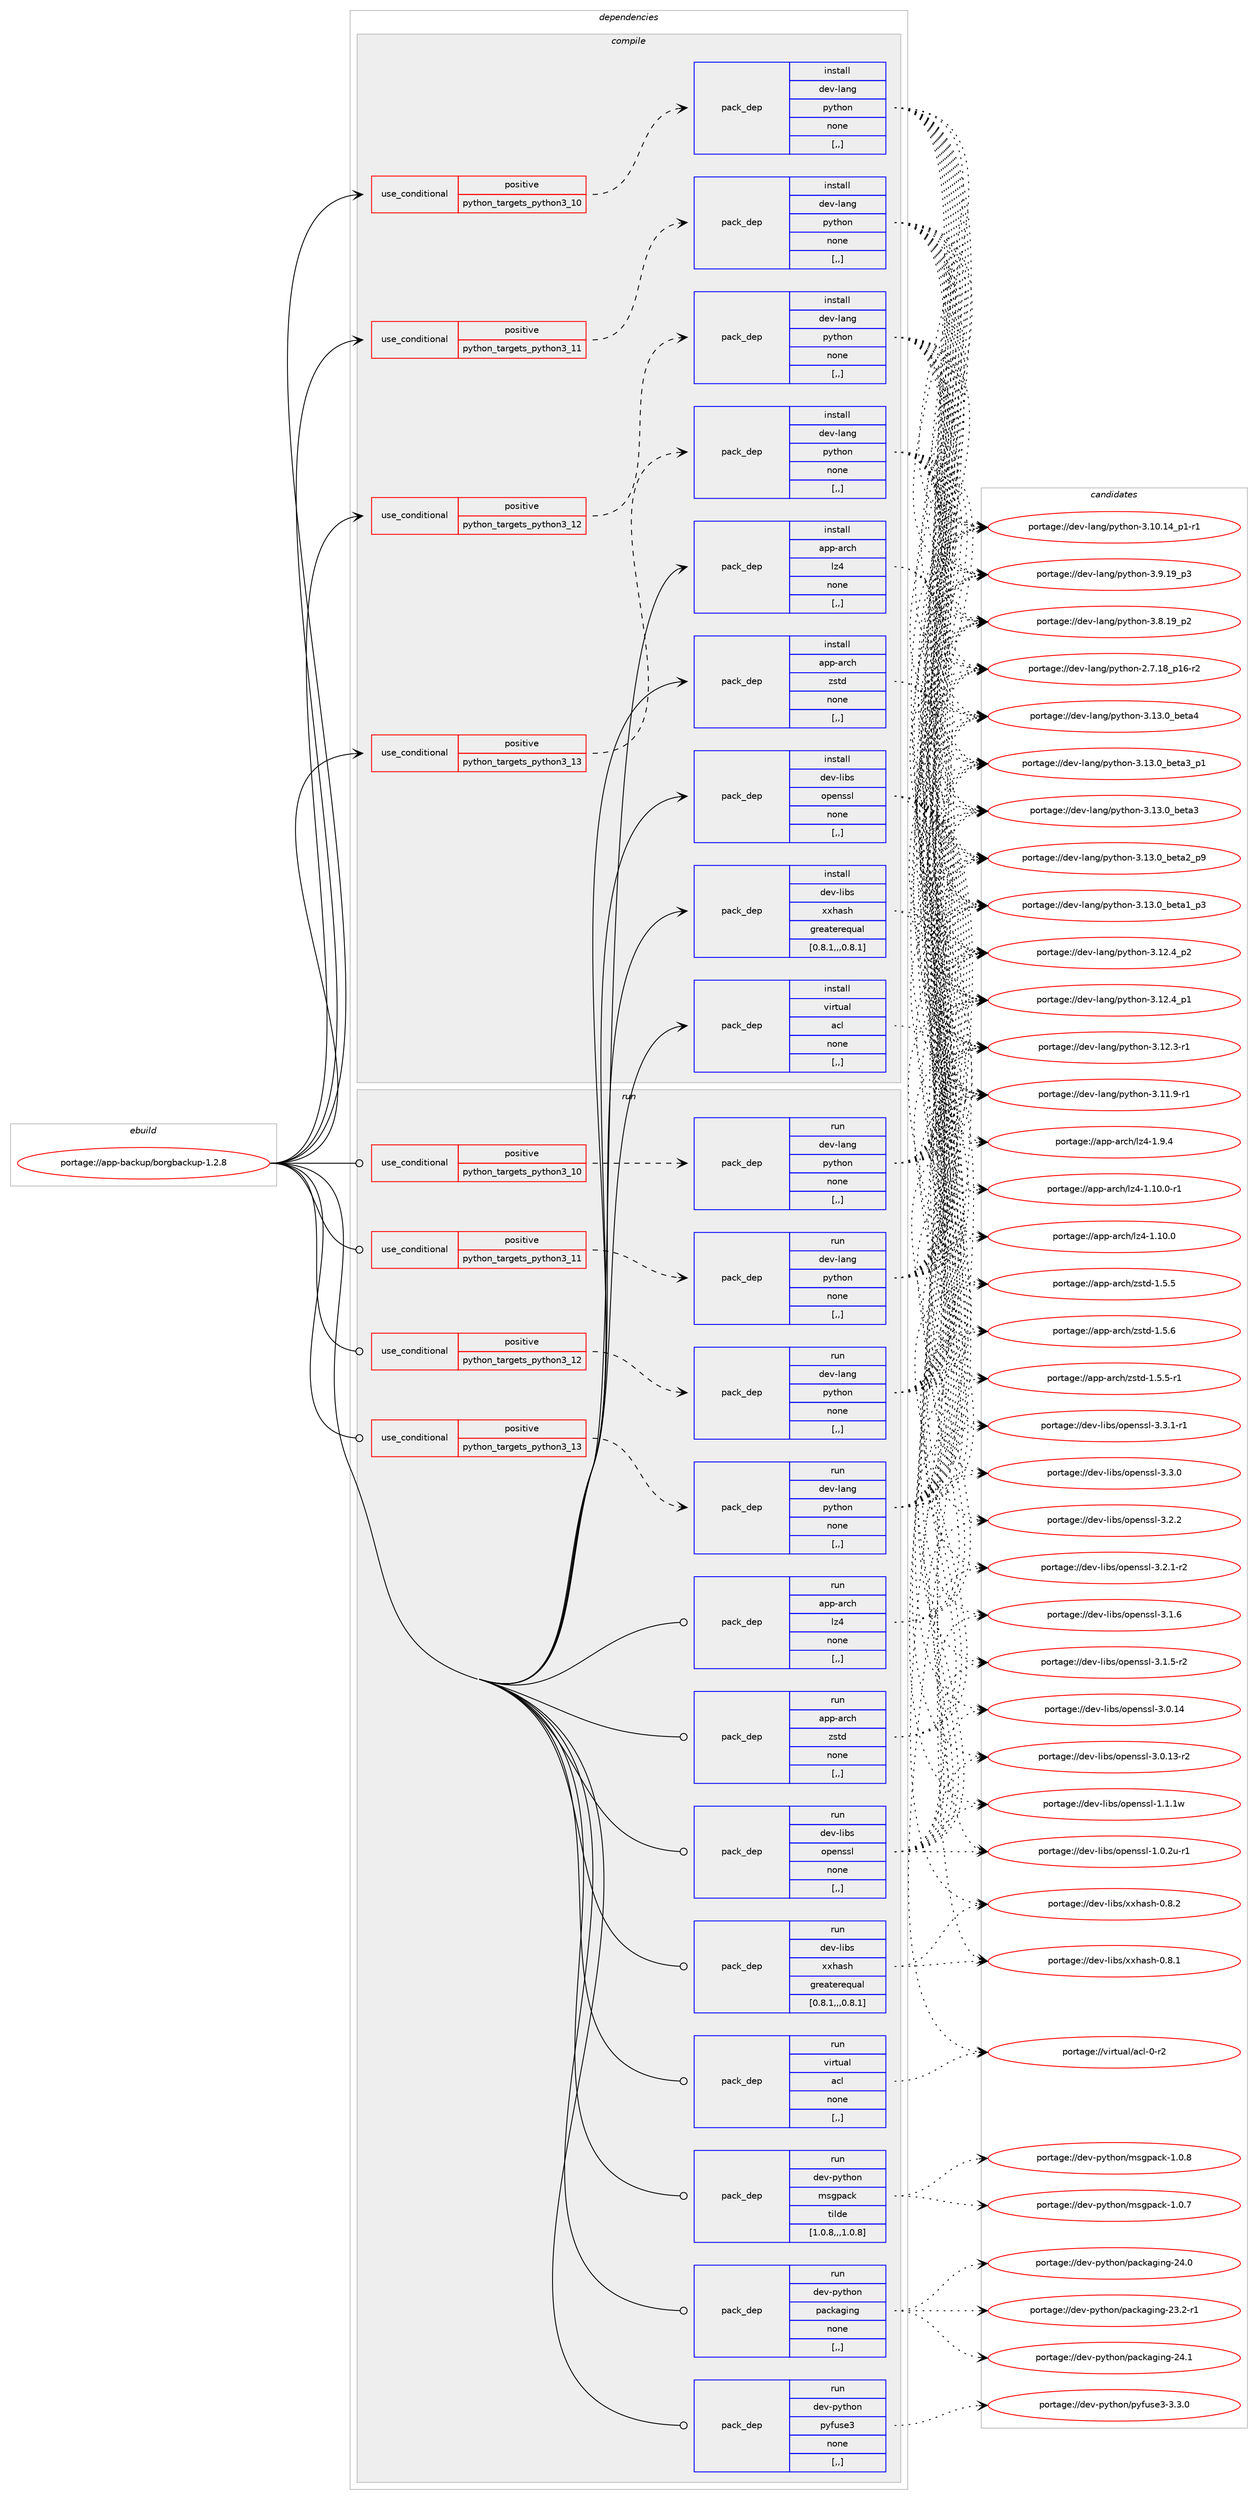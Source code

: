 digraph prolog {

# *************
# Graph options
# *************

newrank=true;
concentrate=true;
compound=true;
graph [rankdir=LR,fontname=Helvetica,fontsize=10,ranksep=1.5];#, ranksep=2.5, nodesep=0.2];
edge  [arrowhead=vee];
node  [fontname=Helvetica,fontsize=10];

# **********
# The ebuild
# **********

subgraph cluster_leftcol {
color=gray;
label=<<i>ebuild</i>>;
id [label="portage://app-backup/borgbackup-1.2.8", color=red, width=4, href="../app-backup/borgbackup-1.2.8.svg"];
}

# ****************
# The dependencies
# ****************

subgraph cluster_midcol {
color=gray;
label=<<i>dependencies</i>>;
subgraph cluster_compile {
fillcolor="#eeeeee";
style=filled;
label=<<i>compile</i>>;
subgraph cond2570 {
dependency9133 [label=<<TABLE BORDER="0" CELLBORDER="1" CELLSPACING="0" CELLPADDING="4"><TR><TD ROWSPAN="3" CELLPADDING="10">use_conditional</TD></TR><TR><TD>positive</TD></TR><TR><TD>python_targets_python3_10</TD></TR></TABLE>>, shape=none, color=red];
subgraph pack6519 {
dependency9134 [label=<<TABLE BORDER="0" CELLBORDER="1" CELLSPACING="0" CELLPADDING="4" WIDTH="220"><TR><TD ROWSPAN="6" CELLPADDING="30">pack_dep</TD></TR><TR><TD WIDTH="110">install</TD></TR><TR><TD>dev-lang</TD></TR><TR><TD>python</TD></TR><TR><TD>none</TD></TR><TR><TD>[,,]</TD></TR></TABLE>>, shape=none, color=blue];
}
dependency9133:e -> dependency9134:w [weight=20,style="dashed",arrowhead="vee"];
}
id:e -> dependency9133:w [weight=20,style="solid",arrowhead="vee"];
subgraph cond2571 {
dependency9135 [label=<<TABLE BORDER="0" CELLBORDER="1" CELLSPACING="0" CELLPADDING="4"><TR><TD ROWSPAN="3" CELLPADDING="10">use_conditional</TD></TR><TR><TD>positive</TD></TR><TR><TD>python_targets_python3_11</TD></TR></TABLE>>, shape=none, color=red];
subgraph pack6520 {
dependency9136 [label=<<TABLE BORDER="0" CELLBORDER="1" CELLSPACING="0" CELLPADDING="4" WIDTH="220"><TR><TD ROWSPAN="6" CELLPADDING="30">pack_dep</TD></TR><TR><TD WIDTH="110">install</TD></TR><TR><TD>dev-lang</TD></TR><TR><TD>python</TD></TR><TR><TD>none</TD></TR><TR><TD>[,,]</TD></TR></TABLE>>, shape=none, color=blue];
}
dependency9135:e -> dependency9136:w [weight=20,style="dashed",arrowhead="vee"];
}
id:e -> dependency9135:w [weight=20,style="solid",arrowhead="vee"];
subgraph cond2572 {
dependency9137 [label=<<TABLE BORDER="0" CELLBORDER="1" CELLSPACING="0" CELLPADDING="4"><TR><TD ROWSPAN="3" CELLPADDING="10">use_conditional</TD></TR><TR><TD>positive</TD></TR><TR><TD>python_targets_python3_12</TD></TR></TABLE>>, shape=none, color=red];
subgraph pack6521 {
dependency9138 [label=<<TABLE BORDER="0" CELLBORDER="1" CELLSPACING="0" CELLPADDING="4" WIDTH="220"><TR><TD ROWSPAN="6" CELLPADDING="30">pack_dep</TD></TR><TR><TD WIDTH="110">install</TD></TR><TR><TD>dev-lang</TD></TR><TR><TD>python</TD></TR><TR><TD>none</TD></TR><TR><TD>[,,]</TD></TR></TABLE>>, shape=none, color=blue];
}
dependency9137:e -> dependency9138:w [weight=20,style="dashed",arrowhead="vee"];
}
id:e -> dependency9137:w [weight=20,style="solid",arrowhead="vee"];
subgraph cond2573 {
dependency9139 [label=<<TABLE BORDER="0" CELLBORDER="1" CELLSPACING="0" CELLPADDING="4"><TR><TD ROWSPAN="3" CELLPADDING="10">use_conditional</TD></TR><TR><TD>positive</TD></TR><TR><TD>python_targets_python3_13</TD></TR></TABLE>>, shape=none, color=red];
subgraph pack6522 {
dependency9140 [label=<<TABLE BORDER="0" CELLBORDER="1" CELLSPACING="0" CELLPADDING="4" WIDTH="220"><TR><TD ROWSPAN="6" CELLPADDING="30">pack_dep</TD></TR><TR><TD WIDTH="110">install</TD></TR><TR><TD>dev-lang</TD></TR><TR><TD>python</TD></TR><TR><TD>none</TD></TR><TR><TD>[,,]</TD></TR></TABLE>>, shape=none, color=blue];
}
dependency9139:e -> dependency9140:w [weight=20,style="dashed",arrowhead="vee"];
}
id:e -> dependency9139:w [weight=20,style="solid",arrowhead="vee"];
subgraph pack6523 {
dependency9141 [label=<<TABLE BORDER="0" CELLBORDER="1" CELLSPACING="0" CELLPADDING="4" WIDTH="220"><TR><TD ROWSPAN="6" CELLPADDING="30">pack_dep</TD></TR><TR><TD WIDTH="110">install</TD></TR><TR><TD>app-arch</TD></TR><TR><TD>lz4</TD></TR><TR><TD>none</TD></TR><TR><TD>[,,]</TD></TR></TABLE>>, shape=none, color=blue];
}
id:e -> dependency9141:w [weight=20,style="solid",arrowhead="vee"];
subgraph pack6524 {
dependency9142 [label=<<TABLE BORDER="0" CELLBORDER="1" CELLSPACING="0" CELLPADDING="4" WIDTH="220"><TR><TD ROWSPAN="6" CELLPADDING="30">pack_dep</TD></TR><TR><TD WIDTH="110">install</TD></TR><TR><TD>app-arch</TD></TR><TR><TD>zstd</TD></TR><TR><TD>none</TD></TR><TR><TD>[,,]</TD></TR></TABLE>>, shape=none, color=blue];
}
id:e -> dependency9142:w [weight=20,style="solid",arrowhead="vee"];
subgraph pack6525 {
dependency9143 [label=<<TABLE BORDER="0" CELLBORDER="1" CELLSPACING="0" CELLPADDING="4" WIDTH="220"><TR><TD ROWSPAN="6" CELLPADDING="30">pack_dep</TD></TR><TR><TD WIDTH="110">install</TD></TR><TR><TD>dev-libs</TD></TR><TR><TD>openssl</TD></TR><TR><TD>none</TD></TR><TR><TD>[,,]</TD></TR></TABLE>>, shape=none, color=blue];
}
id:e -> dependency9143:w [weight=20,style="solid",arrowhead="vee"];
subgraph pack6526 {
dependency9144 [label=<<TABLE BORDER="0" CELLBORDER="1" CELLSPACING="0" CELLPADDING="4" WIDTH="220"><TR><TD ROWSPAN="6" CELLPADDING="30">pack_dep</TD></TR><TR><TD WIDTH="110">install</TD></TR><TR><TD>dev-libs</TD></TR><TR><TD>xxhash</TD></TR><TR><TD>greaterequal</TD></TR><TR><TD>[0.8.1,,,0.8.1]</TD></TR></TABLE>>, shape=none, color=blue];
}
id:e -> dependency9144:w [weight=20,style="solid",arrowhead="vee"];
subgraph pack6527 {
dependency9145 [label=<<TABLE BORDER="0" CELLBORDER="1" CELLSPACING="0" CELLPADDING="4" WIDTH="220"><TR><TD ROWSPAN="6" CELLPADDING="30">pack_dep</TD></TR><TR><TD WIDTH="110">install</TD></TR><TR><TD>virtual</TD></TR><TR><TD>acl</TD></TR><TR><TD>none</TD></TR><TR><TD>[,,]</TD></TR></TABLE>>, shape=none, color=blue];
}
id:e -> dependency9145:w [weight=20,style="solid",arrowhead="vee"];
}
subgraph cluster_compileandrun {
fillcolor="#eeeeee";
style=filled;
label=<<i>compile and run</i>>;
}
subgraph cluster_run {
fillcolor="#eeeeee";
style=filled;
label=<<i>run</i>>;
subgraph cond2574 {
dependency9146 [label=<<TABLE BORDER="0" CELLBORDER="1" CELLSPACING="0" CELLPADDING="4"><TR><TD ROWSPAN="3" CELLPADDING="10">use_conditional</TD></TR><TR><TD>positive</TD></TR><TR><TD>python_targets_python3_10</TD></TR></TABLE>>, shape=none, color=red];
subgraph pack6528 {
dependency9147 [label=<<TABLE BORDER="0" CELLBORDER="1" CELLSPACING="0" CELLPADDING="4" WIDTH="220"><TR><TD ROWSPAN="6" CELLPADDING="30">pack_dep</TD></TR><TR><TD WIDTH="110">run</TD></TR><TR><TD>dev-lang</TD></TR><TR><TD>python</TD></TR><TR><TD>none</TD></TR><TR><TD>[,,]</TD></TR></TABLE>>, shape=none, color=blue];
}
dependency9146:e -> dependency9147:w [weight=20,style="dashed",arrowhead="vee"];
}
id:e -> dependency9146:w [weight=20,style="solid",arrowhead="odot"];
subgraph cond2575 {
dependency9148 [label=<<TABLE BORDER="0" CELLBORDER="1" CELLSPACING="0" CELLPADDING="4"><TR><TD ROWSPAN="3" CELLPADDING="10">use_conditional</TD></TR><TR><TD>positive</TD></TR><TR><TD>python_targets_python3_11</TD></TR></TABLE>>, shape=none, color=red];
subgraph pack6529 {
dependency9149 [label=<<TABLE BORDER="0" CELLBORDER="1" CELLSPACING="0" CELLPADDING="4" WIDTH="220"><TR><TD ROWSPAN="6" CELLPADDING="30">pack_dep</TD></TR><TR><TD WIDTH="110">run</TD></TR><TR><TD>dev-lang</TD></TR><TR><TD>python</TD></TR><TR><TD>none</TD></TR><TR><TD>[,,]</TD></TR></TABLE>>, shape=none, color=blue];
}
dependency9148:e -> dependency9149:w [weight=20,style="dashed",arrowhead="vee"];
}
id:e -> dependency9148:w [weight=20,style="solid",arrowhead="odot"];
subgraph cond2576 {
dependency9150 [label=<<TABLE BORDER="0" CELLBORDER="1" CELLSPACING="0" CELLPADDING="4"><TR><TD ROWSPAN="3" CELLPADDING="10">use_conditional</TD></TR><TR><TD>positive</TD></TR><TR><TD>python_targets_python3_12</TD></TR></TABLE>>, shape=none, color=red];
subgraph pack6530 {
dependency9151 [label=<<TABLE BORDER="0" CELLBORDER="1" CELLSPACING="0" CELLPADDING="4" WIDTH="220"><TR><TD ROWSPAN="6" CELLPADDING="30">pack_dep</TD></TR><TR><TD WIDTH="110">run</TD></TR><TR><TD>dev-lang</TD></TR><TR><TD>python</TD></TR><TR><TD>none</TD></TR><TR><TD>[,,]</TD></TR></TABLE>>, shape=none, color=blue];
}
dependency9150:e -> dependency9151:w [weight=20,style="dashed",arrowhead="vee"];
}
id:e -> dependency9150:w [weight=20,style="solid",arrowhead="odot"];
subgraph cond2577 {
dependency9152 [label=<<TABLE BORDER="0" CELLBORDER="1" CELLSPACING="0" CELLPADDING="4"><TR><TD ROWSPAN="3" CELLPADDING="10">use_conditional</TD></TR><TR><TD>positive</TD></TR><TR><TD>python_targets_python3_13</TD></TR></TABLE>>, shape=none, color=red];
subgraph pack6531 {
dependency9153 [label=<<TABLE BORDER="0" CELLBORDER="1" CELLSPACING="0" CELLPADDING="4" WIDTH="220"><TR><TD ROWSPAN="6" CELLPADDING="30">pack_dep</TD></TR><TR><TD WIDTH="110">run</TD></TR><TR><TD>dev-lang</TD></TR><TR><TD>python</TD></TR><TR><TD>none</TD></TR><TR><TD>[,,]</TD></TR></TABLE>>, shape=none, color=blue];
}
dependency9152:e -> dependency9153:w [weight=20,style="dashed",arrowhead="vee"];
}
id:e -> dependency9152:w [weight=20,style="solid",arrowhead="odot"];
subgraph pack6532 {
dependency9154 [label=<<TABLE BORDER="0" CELLBORDER="1" CELLSPACING="0" CELLPADDING="4" WIDTH="220"><TR><TD ROWSPAN="6" CELLPADDING="30">pack_dep</TD></TR><TR><TD WIDTH="110">run</TD></TR><TR><TD>app-arch</TD></TR><TR><TD>lz4</TD></TR><TR><TD>none</TD></TR><TR><TD>[,,]</TD></TR></TABLE>>, shape=none, color=blue];
}
id:e -> dependency9154:w [weight=20,style="solid",arrowhead="odot"];
subgraph pack6533 {
dependency9155 [label=<<TABLE BORDER="0" CELLBORDER="1" CELLSPACING="0" CELLPADDING="4" WIDTH="220"><TR><TD ROWSPAN="6" CELLPADDING="30">pack_dep</TD></TR><TR><TD WIDTH="110">run</TD></TR><TR><TD>app-arch</TD></TR><TR><TD>zstd</TD></TR><TR><TD>none</TD></TR><TR><TD>[,,]</TD></TR></TABLE>>, shape=none, color=blue];
}
id:e -> dependency9155:w [weight=20,style="solid",arrowhead="odot"];
subgraph pack6534 {
dependency9156 [label=<<TABLE BORDER="0" CELLBORDER="1" CELLSPACING="0" CELLPADDING="4" WIDTH="220"><TR><TD ROWSPAN="6" CELLPADDING="30">pack_dep</TD></TR><TR><TD WIDTH="110">run</TD></TR><TR><TD>dev-libs</TD></TR><TR><TD>openssl</TD></TR><TR><TD>none</TD></TR><TR><TD>[,,]</TD></TR></TABLE>>, shape=none, color=blue];
}
id:e -> dependency9156:w [weight=20,style="solid",arrowhead="odot"];
subgraph pack6535 {
dependency9157 [label=<<TABLE BORDER="0" CELLBORDER="1" CELLSPACING="0" CELLPADDING="4" WIDTH="220"><TR><TD ROWSPAN="6" CELLPADDING="30">pack_dep</TD></TR><TR><TD WIDTH="110">run</TD></TR><TR><TD>dev-libs</TD></TR><TR><TD>xxhash</TD></TR><TR><TD>greaterequal</TD></TR><TR><TD>[0.8.1,,,0.8.1]</TD></TR></TABLE>>, shape=none, color=blue];
}
id:e -> dependency9157:w [weight=20,style="solid",arrowhead="odot"];
subgraph pack6536 {
dependency9158 [label=<<TABLE BORDER="0" CELLBORDER="1" CELLSPACING="0" CELLPADDING="4" WIDTH="220"><TR><TD ROWSPAN="6" CELLPADDING="30">pack_dep</TD></TR><TR><TD WIDTH="110">run</TD></TR><TR><TD>dev-python</TD></TR><TR><TD>msgpack</TD></TR><TR><TD>tilde</TD></TR><TR><TD>[1.0.8,,,1.0.8]</TD></TR></TABLE>>, shape=none, color=blue];
}
id:e -> dependency9158:w [weight=20,style="solid",arrowhead="odot"];
subgraph pack6537 {
dependency9159 [label=<<TABLE BORDER="0" CELLBORDER="1" CELLSPACING="0" CELLPADDING="4" WIDTH="220"><TR><TD ROWSPAN="6" CELLPADDING="30">pack_dep</TD></TR><TR><TD WIDTH="110">run</TD></TR><TR><TD>dev-python</TD></TR><TR><TD>packaging</TD></TR><TR><TD>none</TD></TR><TR><TD>[,,]</TD></TR></TABLE>>, shape=none, color=blue];
}
id:e -> dependency9159:w [weight=20,style="solid",arrowhead="odot"];
subgraph pack6538 {
dependency9160 [label=<<TABLE BORDER="0" CELLBORDER="1" CELLSPACING="0" CELLPADDING="4" WIDTH="220"><TR><TD ROWSPAN="6" CELLPADDING="30">pack_dep</TD></TR><TR><TD WIDTH="110">run</TD></TR><TR><TD>dev-python</TD></TR><TR><TD>pyfuse3</TD></TR><TR><TD>none</TD></TR><TR><TD>[,,]</TD></TR></TABLE>>, shape=none, color=blue];
}
id:e -> dependency9160:w [weight=20,style="solid",arrowhead="odot"];
subgraph pack6539 {
dependency9161 [label=<<TABLE BORDER="0" CELLBORDER="1" CELLSPACING="0" CELLPADDING="4" WIDTH="220"><TR><TD ROWSPAN="6" CELLPADDING="30">pack_dep</TD></TR><TR><TD WIDTH="110">run</TD></TR><TR><TD>virtual</TD></TR><TR><TD>acl</TD></TR><TR><TD>none</TD></TR><TR><TD>[,,]</TD></TR></TABLE>>, shape=none, color=blue];
}
id:e -> dependency9161:w [weight=20,style="solid",arrowhead="odot"];
}
}

# **************
# The candidates
# **************

subgraph cluster_choices {
rank=same;
color=gray;
label=<<i>candidates</i>>;

subgraph choice6519 {
color=black;
nodesep=1;
choice1001011184510897110103471121211161041111104551464951464895981011169752 [label="portage://dev-lang/python-3.13.0_beta4", color=red, width=4,href="../dev-lang/python-3.13.0_beta4.svg"];
choice10010111845108971101034711212111610411111045514649514648959810111697519511249 [label="portage://dev-lang/python-3.13.0_beta3_p1", color=red, width=4,href="../dev-lang/python-3.13.0_beta3_p1.svg"];
choice1001011184510897110103471121211161041111104551464951464895981011169751 [label="portage://dev-lang/python-3.13.0_beta3", color=red, width=4,href="../dev-lang/python-3.13.0_beta3.svg"];
choice10010111845108971101034711212111610411111045514649514648959810111697509511257 [label="portage://dev-lang/python-3.13.0_beta2_p9", color=red, width=4,href="../dev-lang/python-3.13.0_beta2_p9.svg"];
choice10010111845108971101034711212111610411111045514649514648959810111697499511251 [label="portage://dev-lang/python-3.13.0_beta1_p3", color=red, width=4,href="../dev-lang/python-3.13.0_beta1_p3.svg"];
choice100101118451089711010347112121116104111110455146495046529511250 [label="portage://dev-lang/python-3.12.4_p2", color=red, width=4,href="../dev-lang/python-3.12.4_p2.svg"];
choice100101118451089711010347112121116104111110455146495046529511249 [label="portage://dev-lang/python-3.12.4_p1", color=red, width=4,href="../dev-lang/python-3.12.4_p1.svg"];
choice100101118451089711010347112121116104111110455146495046514511449 [label="portage://dev-lang/python-3.12.3-r1", color=red, width=4,href="../dev-lang/python-3.12.3-r1.svg"];
choice100101118451089711010347112121116104111110455146494946574511449 [label="portage://dev-lang/python-3.11.9-r1", color=red, width=4,href="../dev-lang/python-3.11.9-r1.svg"];
choice100101118451089711010347112121116104111110455146494846495295112494511449 [label="portage://dev-lang/python-3.10.14_p1-r1", color=red, width=4,href="../dev-lang/python-3.10.14_p1-r1.svg"];
choice100101118451089711010347112121116104111110455146574649579511251 [label="portage://dev-lang/python-3.9.19_p3", color=red, width=4,href="../dev-lang/python-3.9.19_p3.svg"];
choice100101118451089711010347112121116104111110455146564649579511250 [label="portage://dev-lang/python-3.8.19_p2", color=red, width=4,href="../dev-lang/python-3.8.19_p2.svg"];
choice100101118451089711010347112121116104111110455046554649569511249544511450 [label="portage://dev-lang/python-2.7.18_p16-r2", color=red, width=4,href="../dev-lang/python-2.7.18_p16-r2.svg"];
dependency9134:e -> choice1001011184510897110103471121211161041111104551464951464895981011169752:w [style=dotted,weight="100"];
dependency9134:e -> choice10010111845108971101034711212111610411111045514649514648959810111697519511249:w [style=dotted,weight="100"];
dependency9134:e -> choice1001011184510897110103471121211161041111104551464951464895981011169751:w [style=dotted,weight="100"];
dependency9134:e -> choice10010111845108971101034711212111610411111045514649514648959810111697509511257:w [style=dotted,weight="100"];
dependency9134:e -> choice10010111845108971101034711212111610411111045514649514648959810111697499511251:w [style=dotted,weight="100"];
dependency9134:e -> choice100101118451089711010347112121116104111110455146495046529511250:w [style=dotted,weight="100"];
dependency9134:e -> choice100101118451089711010347112121116104111110455146495046529511249:w [style=dotted,weight="100"];
dependency9134:e -> choice100101118451089711010347112121116104111110455146495046514511449:w [style=dotted,weight="100"];
dependency9134:e -> choice100101118451089711010347112121116104111110455146494946574511449:w [style=dotted,weight="100"];
dependency9134:e -> choice100101118451089711010347112121116104111110455146494846495295112494511449:w [style=dotted,weight="100"];
dependency9134:e -> choice100101118451089711010347112121116104111110455146574649579511251:w [style=dotted,weight="100"];
dependency9134:e -> choice100101118451089711010347112121116104111110455146564649579511250:w [style=dotted,weight="100"];
dependency9134:e -> choice100101118451089711010347112121116104111110455046554649569511249544511450:w [style=dotted,weight="100"];
}
subgraph choice6520 {
color=black;
nodesep=1;
choice1001011184510897110103471121211161041111104551464951464895981011169752 [label="portage://dev-lang/python-3.13.0_beta4", color=red, width=4,href="../dev-lang/python-3.13.0_beta4.svg"];
choice10010111845108971101034711212111610411111045514649514648959810111697519511249 [label="portage://dev-lang/python-3.13.0_beta3_p1", color=red, width=4,href="../dev-lang/python-3.13.0_beta3_p1.svg"];
choice1001011184510897110103471121211161041111104551464951464895981011169751 [label="portage://dev-lang/python-3.13.0_beta3", color=red, width=4,href="../dev-lang/python-3.13.0_beta3.svg"];
choice10010111845108971101034711212111610411111045514649514648959810111697509511257 [label="portage://dev-lang/python-3.13.0_beta2_p9", color=red, width=4,href="../dev-lang/python-3.13.0_beta2_p9.svg"];
choice10010111845108971101034711212111610411111045514649514648959810111697499511251 [label="portage://dev-lang/python-3.13.0_beta1_p3", color=red, width=4,href="../dev-lang/python-3.13.0_beta1_p3.svg"];
choice100101118451089711010347112121116104111110455146495046529511250 [label="portage://dev-lang/python-3.12.4_p2", color=red, width=4,href="../dev-lang/python-3.12.4_p2.svg"];
choice100101118451089711010347112121116104111110455146495046529511249 [label="portage://dev-lang/python-3.12.4_p1", color=red, width=4,href="../dev-lang/python-3.12.4_p1.svg"];
choice100101118451089711010347112121116104111110455146495046514511449 [label="portage://dev-lang/python-3.12.3-r1", color=red, width=4,href="../dev-lang/python-3.12.3-r1.svg"];
choice100101118451089711010347112121116104111110455146494946574511449 [label="portage://dev-lang/python-3.11.9-r1", color=red, width=4,href="../dev-lang/python-3.11.9-r1.svg"];
choice100101118451089711010347112121116104111110455146494846495295112494511449 [label="portage://dev-lang/python-3.10.14_p1-r1", color=red, width=4,href="../dev-lang/python-3.10.14_p1-r1.svg"];
choice100101118451089711010347112121116104111110455146574649579511251 [label="portage://dev-lang/python-3.9.19_p3", color=red, width=4,href="../dev-lang/python-3.9.19_p3.svg"];
choice100101118451089711010347112121116104111110455146564649579511250 [label="portage://dev-lang/python-3.8.19_p2", color=red, width=4,href="../dev-lang/python-3.8.19_p2.svg"];
choice100101118451089711010347112121116104111110455046554649569511249544511450 [label="portage://dev-lang/python-2.7.18_p16-r2", color=red, width=4,href="../dev-lang/python-2.7.18_p16-r2.svg"];
dependency9136:e -> choice1001011184510897110103471121211161041111104551464951464895981011169752:w [style=dotted,weight="100"];
dependency9136:e -> choice10010111845108971101034711212111610411111045514649514648959810111697519511249:w [style=dotted,weight="100"];
dependency9136:e -> choice1001011184510897110103471121211161041111104551464951464895981011169751:w [style=dotted,weight="100"];
dependency9136:e -> choice10010111845108971101034711212111610411111045514649514648959810111697509511257:w [style=dotted,weight="100"];
dependency9136:e -> choice10010111845108971101034711212111610411111045514649514648959810111697499511251:w [style=dotted,weight="100"];
dependency9136:e -> choice100101118451089711010347112121116104111110455146495046529511250:w [style=dotted,weight="100"];
dependency9136:e -> choice100101118451089711010347112121116104111110455146495046529511249:w [style=dotted,weight="100"];
dependency9136:e -> choice100101118451089711010347112121116104111110455146495046514511449:w [style=dotted,weight="100"];
dependency9136:e -> choice100101118451089711010347112121116104111110455146494946574511449:w [style=dotted,weight="100"];
dependency9136:e -> choice100101118451089711010347112121116104111110455146494846495295112494511449:w [style=dotted,weight="100"];
dependency9136:e -> choice100101118451089711010347112121116104111110455146574649579511251:w [style=dotted,weight="100"];
dependency9136:e -> choice100101118451089711010347112121116104111110455146564649579511250:w [style=dotted,weight="100"];
dependency9136:e -> choice100101118451089711010347112121116104111110455046554649569511249544511450:w [style=dotted,weight="100"];
}
subgraph choice6521 {
color=black;
nodesep=1;
choice1001011184510897110103471121211161041111104551464951464895981011169752 [label="portage://dev-lang/python-3.13.0_beta4", color=red, width=4,href="../dev-lang/python-3.13.0_beta4.svg"];
choice10010111845108971101034711212111610411111045514649514648959810111697519511249 [label="portage://dev-lang/python-3.13.0_beta3_p1", color=red, width=4,href="../dev-lang/python-3.13.0_beta3_p1.svg"];
choice1001011184510897110103471121211161041111104551464951464895981011169751 [label="portage://dev-lang/python-3.13.0_beta3", color=red, width=4,href="../dev-lang/python-3.13.0_beta3.svg"];
choice10010111845108971101034711212111610411111045514649514648959810111697509511257 [label="portage://dev-lang/python-3.13.0_beta2_p9", color=red, width=4,href="../dev-lang/python-3.13.0_beta2_p9.svg"];
choice10010111845108971101034711212111610411111045514649514648959810111697499511251 [label="portage://dev-lang/python-3.13.0_beta1_p3", color=red, width=4,href="../dev-lang/python-3.13.0_beta1_p3.svg"];
choice100101118451089711010347112121116104111110455146495046529511250 [label="portage://dev-lang/python-3.12.4_p2", color=red, width=4,href="../dev-lang/python-3.12.4_p2.svg"];
choice100101118451089711010347112121116104111110455146495046529511249 [label="portage://dev-lang/python-3.12.4_p1", color=red, width=4,href="../dev-lang/python-3.12.4_p1.svg"];
choice100101118451089711010347112121116104111110455146495046514511449 [label="portage://dev-lang/python-3.12.3-r1", color=red, width=4,href="../dev-lang/python-3.12.3-r1.svg"];
choice100101118451089711010347112121116104111110455146494946574511449 [label="portage://dev-lang/python-3.11.9-r1", color=red, width=4,href="../dev-lang/python-3.11.9-r1.svg"];
choice100101118451089711010347112121116104111110455146494846495295112494511449 [label="portage://dev-lang/python-3.10.14_p1-r1", color=red, width=4,href="../dev-lang/python-3.10.14_p1-r1.svg"];
choice100101118451089711010347112121116104111110455146574649579511251 [label="portage://dev-lang/python-3.9.19_p3", color=red, width=4,href="../dev-lang/python-3.9.19_p3.svg"];
choice100101118451089711010347112121116104111110455146564649579511250 [label="portage://dev-lang/python-3.8.19_p2", color=red, width=4,href="../dev-lang/python-3.8.19_p2.svg"];
choice100101118451089711010347112121116104111110455046554649569511249544511450 [label="portage://dev-lang/python-2.7.18_p16-r2", color=red, width=4,href="../dev-lang/python-2.7.18_p16-r2.svg"];
dependency9138:e -> choice1001011184510897110103471121211161041111104551464951464895981011169752:w [style=dotted,weight="100"];
dependency9138:e -> choice10010111845108971101034711212111610411111045514649514648959810111697519511249:w [style=dotted,weight="100"];
dependency9138:e -> choice1001011184510897110103471121211161041111104551464951464895981011169751:w [style=dotted,weight="100"];
dependency9138:e -> choice10010111845108971101034711212111610411111045514649514648959810111697509511257:w [style=dotted,weight="100"];
dependency9138:e -> choice10010111845108971101034711212111610411111045514649514648959810111697499511251:w [style=dotted,weight="100"];
dependency9138:e -> choice100101118451089711010347112121116104111110455146495046529511250:w [style=dotted,weight="100"];
dependency9138:e -> choice100101118451089711010347112121116104111110455146495046529511249:w [style=dotted,weight="100"];
dependency9138:e -> choice100101118451089711010347112121116104111110455146495046514511449:w [style=dotted,weight="100"];
dependency9138:e -> choice100101118451089711010347112121116104111110455146494946574511449:w [style=dotted,weight="100"];
dependency9138:e -> choice100101118451089711010347112121116104111110455146494846495295112494511449:w [style=dotted,weight="100"];
dependency9138:e -> choice100101118451089711010347112121116104111110455146574649579511251:w [style=dotted,weight="100"];
dependency9138:e -> choice100101118451089711010347112121116104111110455146564649579511250:w [style=dotted,weight="100"];
dependency9138:e -> choice100101118451089711010347112121116104111110455046554649569511249544511450:w [style=dotted,weight="100"];
}
subgraph choice6522 {
color=black;
nodesep=1;
choice1001011184510897110103471121211161041111104551464951464895981011169752 [label="portage://dev-lang/python-3.13.0_beta4", color=red, width=4,href="../dev-lang/python-3.13.0_beta4.svg"];
choice10010111845108971101034711212111610411111045514649514648959810111697519511249 [label="portage://dev-lang/python-3.13.0_beta3_p1", color=red, width=4,href="../dev-lang/python-3.13.0_beta3_p1.svg"];
choice1001011184510897110103471121211161041111104551464951464895981011169751 [label="portage://dev-lang/python-3.13.0_beta3", color=red, width=4,href="../dev-lang/python-3.13.0_beta3.svg"];
choice10010111845108971101034711212111610411111045514649514648959810111697509511257 [label="portage://dev-lang/python-3.13.0_beta2_p9", color=red, width=4,href="../dev-lang/python-3.13.0_beta2_p9.svg"];
choice10010111845108971101034711212111610411111045514649514648959810111697499511251 [label="portage://dev-lang/python-3.13.0_beta1_p3", color=red, width=4,href="../dev-lang/python-3.13.0_beta1_p3.svg"];
choice100101118451089711010347112121116104111110455146495046529511250 [label="portage://dev-lang/python-3.12.4_p2", color=red, width=4,href="../dev-lang/python-3.12.4_p2.svg"];
choice100101118451089711010347112121116104111110455146495046529511249 [label="portage://dev-lang/python-3.12.4_p1", color=red, width=4,href="../dev-lang/python-3.12.4_p1.svg"];
choice100101118451089711010347112121116104111110455146495046514511449 [label="portage://dev-lang/python-3.12.3-r1", color=red, width=4,href="../dev-lang/python-3.12.3-r1.svg"];
choice100101118451089711010347112121116104111110455146494946574511449 [label="portage://dev-lang/python-3.11.9-r1", color=red, width=4,href="../dev-lang/python-3.11.9-r1.svg"];
choice100101118451089711010347112121116104111110455146494846495295112494511449 [label="portage://dev-lang/python-3.10.14_p1-r1", color=red, width=4,href="../dev-lang/python-3.10.14_p1-r1.svg"];
choice100101118451089711010347112121116104111110455146574649579511251 [label="portage://dev-lang/python-3.9.19_p3", color=red, width=4,href="../dev-lang/python-3.9.19_p3.svg"];
choice100101118451089711010347112121116104111110455146564649579511250 [label="portage://dev-lang/python-3.8.19_p2", color=red, width=4,href="../dev-lang/python-3.8.19_p2.svg"];
choice100101118451089711010347112121116104111110455046554649569511249544511450 [label="portage://dev-lang/python-2.7.18_p16-r2", color=red, width=4,href="../dev-lang/python-2.7.18_p16-r2.svg"];
dependency9140:e -> choice1001011184510897110103471121211161041111104551464951464895981011169752:w [style=dotted,weight="100"];
dependency9140:e -> choice10010111845108971101034711212111610411111045514649514648959810111697519511249:w [style=dotted,weight="100"];
dependency9140:e -> choice1001011184510897110103471121211161041111104551464951464895981011169751:w [style=dotted,weight="100"];
dependency9140:e -> choice10010111845108971101034711212111610411111045514649514648959810111697509511257:w [style=dotted,weight="100"];
dependency9140:e -> choice10010111845108971101034711212111610411111045514649514648959810111697499511251:w [style=dotted,weight="100"];
dependency9140:e -> choice100101118451089711010347112121116104111110455146495046529511250:w [style=dotted,weight="100"];
dependency9140:e -> choice100101118451089711010347112121116104111110455146495046529511249:w [style=dotted,weight="100"];
dependency9140:e -> choice100101118451089711010347112121116104111110455146495046514511449:w [style=dotted,weight="100"];
dependency9140:e -> choice100101118451089711010347112121116104111110455146494946574511449:w [style=dotted,weight="100"];
dependency9140:e -> choice100101118451089711010347112121116104111110455146494846495295112494511449:w [style=dotted,weight="100"];
dependency9140:e -> choice100101118451089711010347112121116104111110455146574649579511251:w [style=dotted,weight="100"];
dependency9140:e -> choice100101118451089711010347112121116104111110455146564649579511250:w [style=dotted,weight="100"];
dependency9140:e -> choice100101118451089711010347112121116104111110455046554649569511249544511450:w [style=dotted,weight="100"];
}
subgraph choice6523 {
color=black;
nodesep=1;
choice971121124597114991044710812252454946494846484511449 [label="portage://app-arch/lz4-1.10.0-r1", color=red, width=4,href="../app-arch/lz4-1.10.0-r1.svg"];
choice97112112459711499104471081225245494649484648 [label="portage://app-arch/lz4-1.10.0", color=red, width=4,href="../app-arch/lz4-1.10.0.svg"];
choice971121124597114991044710812252454946574652 [label="portage://app-arch/lz4-1.9.4", color=red, width=4,href="../app-arch/lz4-1.9.4.svg"];
dependency9141:e -> choice971121124597114991044710812252454946494846484511449:w [style=dotted,weight="100"];
dependency9141:e -> choice97112112459711499104471081225245494649484648:w [style=dotted,weight="100"];
dependency9141:e -> choice971121124597114991044710812252454946574652:w [style=dotted,weight="100"];
}
subgraph choice6524 {
color=black;
nodesep=1;
choice9711211245971149910447122115116100454946534654 [label="portage://app-arch/zstd-1.5.6", color=red, width=4,href="../app-arch/zstd-1.5.6.svg"];
choice97112112459711499104471221151161004549465346534511449 [label="portage://app-arch/zstd-1.5.5-r1", color=red, width=4,href="../app-arch/zstd-1.5.5-r1.svg"];
choice9711211245971149910447122115116100454946534653 [label="portage://app-arch/zstd-1.5.5", color=red, width=4,href="../app-arch/zstd-1.5.5.svg"];
dependency9142:e -> choice9711211245971149910447122115116100454946534654:w [style=dotted,weight="100"];
dependency9142:e -> choice97112112459711499104471221151161004549465346534511449:w [style=dotted,weight="100"];
dependency9142:e -> choice9711211245971149910447122115116100454946534653:w [style=dotted,weight="100"];
}
subgraph choice6525 {
color=black;
nodesep=1;
choice1001011184510810598115471111121011101151151084551465146494511449 [label="portage://dev-libs/openssl-3.3.1-r1", color=red, width=4,href="../dev-libs/openssl-3.3.1-r1.svg"];
choice100101118451081059811547111112101110115115108455146514648 [label="portage://dev-libs/openssl-3.3.0", color=red, width=4,href="../dev-libs/openssl-3.3.0.svg"];
choice100101118451081059811547111112101110115115108455146504650 [label="portage://dev-libs/openssl-3.2.2", color=red, width=4,href="../dev-libs/openssl-3.2.2.svg"];
choice1001011184510810598115471111121011101151151084551465046494511450 [label="portage://dev-libs/openssl-3.2.1-r2", color=red, width=4,href="../dev-libs/openssl-3.2.1-r2.svg"];
choice100101118451081059811547111112101110115115108455146494654 [label="portage://dev-libs/openssl-3.1.6", color=red, width=4,href="../dev-libs/openssl-3.1.6.svg"];
choice1001011184510810598115471111121011101151151084551464946534511450 [label="portage://dev-libs/openssl-3.1.5-r2", color=red, width=4,href="../dev-libs/openssl-3.1.5-r2.svg"];
choice10010111845108105981154711111210111011511510845514648464952 [label="portage://dev-libs/openssl-3.0.14", color=red, width=4,href="../dev-libs/openssl-3.0.14.svg"];
choice100101118451081059811547111112101110115115108455146484649514511450 [label="portage://dev-libs/openssl-3.0.13-r2", color=red, width=4,href="../dev-libs/openssl-3.0.13-r2.svg"];
choice100101118451081059811547111112101110115115108454946494649119 [label="portage://dev-libs/openssl-1.1.1w", color=red, width=4,href="../dev-libs/openssl-1.1.1w.svg"];
choice1001011184510810598115471111121011101151151084549464846501174511449 [label="portage://dev-libs/openssl-1.0.2u-r1", color=red, width=4,href="../dev-libs/openssl-1.0.2u-r1.svg"];
dependency9143:e -> choice1001011184510810598115471111121011101151151084551465146494511449:w [style=dotted,weight="100"];
dependency9143:e -> choice100101118451081059811547111112101110115115108455146514648:w [style=dotted,weight="100"];
dependency9143:e -> choice100101118451081059811547111112101110115115108455146504650:w [style=dotted,weight="100"];
dependency9143:e -> choice1001011184510810598115471111121011101151151084551465046494511450:w [style=dotted,weight="100"];
dependency9143:e -> choice100101118451081059811547111112101110115115108455146494654:w [style=dotted,weight="100"];
dependency9143:e -> choice1001011184510810598115471111121011101151151084551464946534511450:w [style=dotted,weight="100"];
dependency9143:e -> choice10010111845108105981154711111210111011511510845514648464952:w [style=dotted,weight="100"];
dependency9143:e -> choice100101118451081059811547111112101110115115108455146484649514511450:w [style=dotted,weight="100"];
dependency9143:e -> choice100101118451081059811547111112101110115115108454946494649119:w [style=dotted,weight="100"];
dependency9143:e -> choice1001011184510810598115471111121011101151151084549464846501174511449:w [style=dotted,weight="100"];
}
subgraph choice6526 {
color=black;
nodesep=1;
choice10010111845108105981154712012010497115104454846564650 [label="portage://dev-libs/xxhash-0.8.2", color=red, width=4,href="../dev-libs/xxhash-0.8.2.svg"];
choice10010111845108105981154712012010497115104454846564649 [label="portage://dev-libs/xxhash-0.8.1", color=red, width=4,href="../dev-libs/xxhash-0.8.1.svg"];
dependency9144:e -> choice10010111845108105981154712012010497115104454846564650:w [style=dotted,weight="100"];
dependency9144:e -> choice10010111845108105981154712012010497115104454846564649:w [style=dotted,weight="100"];
}
subgraph choice6527 {
color=black;
nodesep=1;
choice1181051141161179710847979910845484511450 [label="portage://virtual/acl-0-r2", color=red, width=4,href="../virtual/acl-0-r2.svg"];
dependency9145:e -> choice1181051141161179710847979910845484511450:w [style=dotted,weight="100"];
}
subgraph choice6528 {
color=black;
nodesep=1;
choice1001011184510897110103471121211161041111104551464951464895981011169752 [label="portage://dev-lang/python-3.13.0_beta4", color=red, width=4,href="../dev-lang/python-3.13.0_beta4.svg"];
choice10010111845108971101034711212111610411111045514649514648959810111697519511249 [label="portage://dev-lang/python-3.13.0_beta3_p1", color=red, width=4,href="../dev-lang/python-3.13.0_beta3_p1.svg"];
choice1001011184510897110103471121211161041111104551464951464895981011169751 [label="portage://dev-lang/python-3.13.0_beta3", color=red, width=4,href="../dev-lang/python-3.13.0_beta3.svg"];
choice10010111845108971101034711212111610411111045514649514648959810111697509511257 [label="portage://dev-lang/python-3.13.0_beta2_p9", color=red, width=4,href="../dev-lang/python-3.13.0_beta2_p9.svg"];
choice10010111845108971101034711212111610411111045514649514648959810111697499511251 [label="portage://dev-lang/python-3.13.0_beta1_p3", color=red, width=4,href="../dev-lang/python-3.13.0_beta1_p3.svg"];
choice100101118451089711010347112121116104111110455146495046529511250 [label="portage://dev-lang/python-3.12.4_p2", color=red, width=4,href="../dev-lang/python-3.12.4_p2.svg"];
choice100101118451089711010347112121116104111110455146495046529511249 [label="portage://dev-lang/python-3.12.4_p1", color=red, width=4,href="../dev-lang/python-3.12.4_p1.svg"];
choice100101118451089711010347112121116104111110455146495046514511449 [label="portage://dev-lang/python-3.12.3-r1", color=red, width=4,href="../dev-lang/python-3.12.3-r1.svg"];
choice100101118451089711010347112121116104111110455146494946574511449 [label="portage://dev-lang/python-3.11.9-r1", color=red, width=4,href="../dev-lang/python-3.11.9-r1.svg"];
choice100101118451089711010347112121116104111110455146494846495295112494511449 [label="portage://dev-lang/python-3.10.14_p1-r1", color=red, width=4,href="../dev-lang/python-3.10.14_p1-r1.svg"];
choice100101118451089711010347112121116104111110455146574649579511251 [label="portage://dev-lang/python-3.9.19_p3", color=red, width=4,href="../dev-lang/python-3.9.19_p3.svg"];
choice100101118451089711010347112121116104111110455146564649579511250 [label="portage://dev-lang/python-3.8.19_p2", color=red, width=4,href="../dev-lang/python-3.8.19_p2.svg"];
choice100101118451089711010347112121116104111110455046554649569511249544511450 [label="portage://dev-lang/python-2.7.18_p16-r2", color=red, width=4,href="../dev-lang/python-2.7.18_p16-r2.svg"];
dependency9147:e -> choice1001011184510897110103471121211161041111104551464951464895981011169752:w [style=dotted,weight="100"];
dependency9147:e -> choice10010111845108971101034711212111610411111045514649514648959810111697519511249:w [style=dotted,weight="100"];
dependency9147:e -> choice1001011184510897110103471121211161041111104551464951464895981011169751:w [style=dotted,weight="100"];
dependency9147:e -> choice10010111845108971101034711212111610411111045514649514648959810111697509511257:w [style=dotted,weight="100"];
dependency9147:e -> choice10010111845108971101034711212111610411111045514649514648959810111697499511251:w [style=dotted,weight="100"];
dependency9147:e -> choice100101118451089711010347112121116104111110455146495046529511250:w [style=dotted,weight="100"];
dependency9147:e -> choice100101118451089711010347112121116104111110455146495046529511249:w [style=dotted,weight="100"];
dependency9147:e -> choice100101118451089711010347112121116104111110455146495046514511449:w [style=dotted,weight="100"];
dependency9147:e -> choice100101118451089711010347112121116104111110455146494946574511449:w [style=dotted,weight="100"];
dependency9147:e -> choice100101118451089711010347112121116104111110455146494846495295112494511449:w [style=dotted,weight="100"];
dependency9147:e -> choice100101118451089711010347112121116104111110455146574649579511251:w [style=dotted,weight="100"];
dependency9147:e -> choice100101118451089711010347112121116104111110455146564649579511250:w [style=dotted,weight="100"];
dependency9147:e -> choice100101118451089711010347112121116104111110455046554649569511249544511450:w [style=dotted,weight="100"];
}
subgraph choice6529 {
color=black;
nodesep=1;
choice1001011184510897110103471121211161041111104551464951464895981011169752 [label="portage://dev-lang/python-3.13.0_beta4", color=red, width=4,href="../dev-lang/python-3.13.0_beta4.svg"];
choice10010111845108971101034711212111610411111045514649514648959810111697519511249 [label="portage://dev-lang/python-3.13.0_beta3_p1", color=red, width=4,href="../dev-lang/python-3.13.0_beta3_p1.svg"];
choice1001011184510897110103471121211161041111104551464951464895981011169751 [label="portage://dev-lang/python-3.13.0_beta3", color=red, width=4,href="../dev-lang/python-3.13.0_beta3.svg"];
choice10010111845108971101034711212111610411111045514649514648959810111697509511257 [label="portage://dev-lang/python-3.13.0_beta2_p9", color=red, width=4,href="../dev-lang/python-3.13.0_beta2_p9.svg"];
choice10010111845108971101034711212111610411111045514649514648959810111697499511251 [label="portage://dev-lang/python-3.13.0_beta1_p3", color=red, width=4,href="../dev-lang/python-3.13.0_beta1_p3.svg"];
choice100101118451089711010347112121116104111110455146495046529511250 [label="portage://dev-lang/python-3.12.4_p2", color=red, width=4,href="../dev-lang/python-3.12.4_p2.svg"];
choice100101118451089711010347112121116104111110455146495046529511249 [label="portage://dev-lang/python-3.12.4_p1", color=red, width=4,href="../dev-lang/python-3.12.4_p1.svg"];
choice100101118451089711010347112121116104111110455146495046514511449 [label="portage://dev-lang/python-3.12.3-r1", color=red, width=4,href="../dev-lang/python-3.12.3-r1.svg"];
choice100101118451089711010347112121116104111110455146494946574511449 [label="portage://dev-lang/python-3.11.9-r1", color=red, width=4,href="../dev-lang/python-3.11.9-r1.svg"];
choice100101118451089711010347112121116104111110455146494846495295112494511449 [label="portage://dev-lang/python-3.10.14_p1-r1", color=red, width=4,href="../dev-lang/python-3.10.14_p1-r1.svg"];
choice100101118451089711010347112121116104111110455146574649579511251 [label="portage://dev-lang/python-3.9.19_p3", color=red, width=4,href="../dev-lang/python-3.9.19_p3.svg"];
choice100101118451089711010347112121116104111110455146564649579511250 [label="portage://dev-lang/python-3.8.19_p2", color=red, width=4,href="../dev-lang/python-3.8.19_p2.svg"];
choice100101118451089711010347112121116104111110455046554649569511249544511450 [label="portage://dev-lang/python-2.7.18_p16-r2", color=red, width=4,href="../dev-lang/python-2.7.18_p16-r2.svg"];
dependency9149:e -> choice1001011184510897110103471121211161041111104551464951464895981011169752:w [style=dotted,weight="100"];
dependency9149:e -> choice10010111845108971101034711212111610411111045514649514648959810111697519511249:w [style=dotted,weight="100"];
dependency9149:e -> choice1001011184510897110103471121211161041111104551464951464895981011169751:w [style=dotted,weight="100"];
dependency9149:e -> choice10010111845108971101034711212111610411111045514649514648959810111697509511257:w [style=dotted,weight="100"];
dependency9149:e -> choice10010111845108971101034711212111610411111045514649514648959810111697499511251:w [style=dotted,weight="100"];
dependency9149:e -> choice100101118451089711010347112121116104111110455146495046529511250:w [style=dotted,weight="100"];
dependency9149:e -> choice100101118451089711010347112121116104111110455146495046529511249:w [style=dotted,weight="100"];
dependency9149:e -> choice100101118451089711010347112121116104111110455146495046514511449:w [style=dotted,weight="100"];
dependency9149:e -> choice100101118451089711010347112121116104111110455146494946574511449:w [style=dotted,weight="100"];
dependency9149:e -> choice100101118451089711010347112121116104111110455146494846495295112494511449:w [style=dotted,weight="100"];
dependency9149:e -> choice100101118451089711010347112121116104111110455146574649579511251:w [style=dotted,weight="100"];
dependency9149:e -> choice100101118451089711010347112121116104111110455146564649579511250:w [style=dotted,weight="100"];
dependency9149:e -> choice100101118451089711010347112121116104111110455046554649569511249544511450:w [style=dotted,weight="100"];
}
subgraph choice6530 {
color=black;
nodesep=1;
choice1001011184510897110103471121211161041111104551464951464895981011169752 [label="portage://dev-lang/python-3.13.0_beta4", color=red, width=4,href="../dev-lang/python-3.13.0_beta4.svg"];
choice10010111845108971101034711212111610411111045514649514648959810111697519511249 [label="portage://dev-lang/python-3.13.0_beta3_p1", color=red, width=4,href="../dev-lang/python-3.13.0_beta3_p1.svg"];
choice1001011184510897110103471121211161041111104551464951464895981011169751 [label="portage://dev-lang/python-3.13.0_beta3", color=red, width=4,href="../dev-lang/python-3.13.0_beta3.svg"];
choice10010111845108971101034711212111610411111045514649514648959810111697509511257 [label="portage://dev-lang/python-3.13.0_beta2_p9", color=red, width=4,href="../dev-lang/python-3.13.0_beta2_p9.svg"];
choice10010111845108971101034711212111610411111045514649514648959810111697499511251 [label="portage://dev-lang/python-3.13.0_beta1_p3", color=red, width=4,href="../dev-lang/python-3.13.0_beta1_p3.svg"];
choice100101118451089711010347112121116104111110455146495046529511250 [label="portage://dev-lang/python-3.12.4_p2", color=red, width=4,href="../dev-lang/python-3.12.4_p2.svg"];
choice100101118451089711010347112121116104111110455146495046529511249 [label="portage://dev-lang/python-3.12.4_p1", color=red, width=4,href="../dev-lang/python-3.12.4_p1.svg"];
choice100101118451089711010347112121116104111110455146495046514511449 [label="portage://dev-lang/python-3.12.3-r1", color=red, width=4,href="../dev-lang/python-3.12.3-r1.svg"];
choice100101118451089711010347112121116104111110455146494946574511449 [label="portage://dev-lang/python-3.11.9-r1", color=red, width=4,href="../dev-lang/python-3.11.9-r1.svg"];
choice100101118451089711010347112121116104111110455146494846495295112494511449 [label="portage://dev-lang/python-3.10.14_p1-r1", color=red, width=4,href="../dev-lang/python-3.10.14_p1-r1.svg"];
choice100101118451089711010347112121116104111110455146574649579511251 [label="portage://dev-lang/python-3.9.19_p3", color=red, width=4,href="../dev-lang/python-3.9.19_p3.svg"];
choice100101118451089711010347112121116104111110455146564649579511250 [label="portage://dev-lang/python-3.8.19_p2", color=red, width=4,href="../dev-lang/python-3.8.19_p2.svg"];
choice100101118451089711010347112121116104111110455046554649569511249544511450 [label="portage://dev-lang/python-2.7.18_p16-r2", color=red, width=4,href="../dev-lang/python-2.7.18_p16-r2.svg"];
dependency9151:e -> choice1001011184510897110103471121211161041111104551464951464895981011169752:w [style=dotted,weight="100"];
dependency9151:e -> choice10010111845108971101034711212111610411111045514649514648959810111697519511249:w [style=dotted,weight="100"];
dependency9151:e -> choice1001011184510897110103471121211161041111104551464951464895981011169751:w [style=dotted,weight="100"];
dependency9151:e -> choice10010111845108971101034711212111610411111045514649514648959810111697509511257:w [style=dotted,weight="100"];
dependency9151:e -> choice10010111845108971101034711212111610411111045514649514648959810111697499511251:w [style=dotted,weight="100"];
dependency9151:e -> choice100101118451089711010347112121116104111110455146495046529511250:w [style=dotted,weight="100"];
dependency9151:e -> choice100101118451089711010347112121116104111110455146495046529511249:w [style=dotted,weight="100"];
dependency9151:e -> choice100101118451089711010347112121116104111110455146495046514511449:w [style=dotted,weight="100"];
dependency9151:e -> choice100101118451089711010347112121116104111110455146494946574511449:w [style=dotted,weight="100"];
dependency9151:e -> choice100101118451089711010347112121116104111110455146494846495295112494511449:w [style=dotted,weight="100"];
dependency9151:e -> choice100101118451089711010347112121116104111110455146574649579511251:w [style=dotted,weight="100"];
dependency9151:e -> choice100101118451089711010347112121116104111110455146564649579511250:w [style=dotted,weight="100"];
dependency9151:e -> choice100101118451089711010347112121116104111110455046554649569511249544511450:w [style=dotted,weight="100"];
}
subgraph choice6531 {
color=black;
nodesep=1;
choice1001011184510897110103471121211161041111104551464951464895981011169752 [label="portage://dev-lang/python-3.13.0_beta4", color=red, width=4,href="../dev-lang/python-3.13.0_beta4.svg"];
choice10010111845108971101034711212111610411111045514649514648959810111697519511249 [label="portage://dev-lang/python-3.13.0_beta3_p1", color=red, width=4,href="../dev-lang/python-3.13.0_beta3_p1.svg"];
choice1001011184510897110103471121211161041111104551464951464895981011169751 [label="portage://dev-lang/python-3.13.0_beta3", color=red, width=4,href="../dev-lang/python-3.13.0_beta3.svg"];
choice10010111845108971101034711212111610411111045514649514648959810111697509511257 [label="portage://dev-lang/python-3.13.0_beta2_p9", color=red, width=4,href="../dev-lang/python-3.13.0_beta2_p9.svg"];
choice10010111845108971101034711212111610411111045514649514648959810111697499511251 [label="portage://dev-lang/python-3.13.0_beta1_p3", color=red, width=4,href="../dev-lang/python-3.13.0_beta1_p3.svg"];
choice100101118451089711010347112121116104111110455146495046529511250 [label="portage://dev-lang/python-3.12.4_p2", color=red, width=4,href="../dev-lang/python-3.12.4_p2.svg"];
choice100101118451089711010347112121116104111110455146495046529511249 [label="portage://dev-lang/python-3.12.4_p1", color=red, width=4,href="../dev-lang/python-3.12.4_p1.svg"];
choice100101118451089711010347112121116104111110455146495046514511449 [label="portage://dev-lang/python-3.12.3-r1", color=red, width=4,href="../dev-lang/python-3.12.3-r1.svg"];
choice100101118451089711010347112121116104111110455146494946574511449 [label="portage://dev-lang/python-3.11.9-r1", color=red, width=4,href="../dev-lang/python-3.11.9-r1.svg"];
choice100101118451089711010347112121116104111110455146494846495295112494511449 [label="portage://dev-lang/python-3.10.14_p1-r1", color=red, width=4,href="../dev-lang/python-3.10.14_p1-r1.svg"];
choice100101118451089711010347112121116104111110455146574649579511251 [label="portage://dev-lang/python-3.9.19_p3", color=red, width=4,href="../dev-lang/python-3.9.19_p3.svg"];
choice100101118451089711010347112121116104111110455146564649579511250 [label="portage://dev-lang/python-3.8.19_p2", color=red, width=4,href="../dev-lang/python-3.8.19_p2.svg"];
choice100101118451089711010347112121116104111110455046554649569511249544511450 [label="portage://dev-lang/python-2.7.18_p16-r2", color=red, width=4,href="../dev-lang/python-2.7.18_p16-r2.svg"];
dependency9153:e -> choice1001011184510897110103471121211161041111104551464951464895981011169752:w [style=dotted,weight="100"];
dependency9153:e -> choice10010111845108971101034711212111610411111045514649514648959810111697519511249:w [style=dotted,weight="100"];
dependency9153:e -> choice1001011184510897110103471121211161041111104551464951464895981011169751:w [style=dotted,weight="100"];
dependency9153:e -> choice10010111845108971101034711212111610411111045514649514648959810111697509511257:w [style=dotted,weight="100"];
dependency9153:e -> choice10010111845108971101034711212111610411111045514649514648959810111697499511251:w [style=dotted,weight="100"];
dependency9153:e -> choice100101118451089711010347112121116104111110455146495046529511250:w [style=dotted,weight="100"];
dependency9153:e -> choice100101118451089711010347112121116104111110455146495046529511249:w [style=dotted,weight="100"];
dependency9153:e -> choice100101118451089711010347112121116104111110455146495046514511449:w [style=dotted,weight="100"];
dependency9153:e -> choice100101118451089711010347112121116104111110455146494946574511449:w [style=dotted,weight="100"];
dependency9153:e -> choice100101118451089711010347112121116104111110455146494846495295112494511449:w [style=dotted,weight="100"];
dependency9153:e -> choice100101118451089711010347112121116104111110455146574649579511251:w [style=dotted,weight="100"];
dependency9153:e -> choice100101118451089711010347112121116104111110455146564649579511250:w [style=dotted,weight="100"];
dependency9153:e -> choice100101118451089711010347112121116104111110455046554649569511249544511450:w [style=dotted,weight="100"];
}
subgraph choice6532 {
color=black;
nodesep=1;
choice971121124597114991044710812252454946494846484511449 [label="portage://app-arch/lz4-1.10.0-r1", color=red, width=4,href="../app-arch/lz4-1.10.0-r1.svg"];
choice97112112459711499104471081225245494649484648 [label="portage://app-arch/lz4-1.10.0", color=red, width=4,href="../app-arch/lz4-1.10.0.svg"];
choice971121124597114991044710812252454946574652 [label="portage://app-arch/lz4-1.9.4", color=red, width=4,href="../app-arch/lz4-1.9.4.svg"];
dependency9154:e -> choice971121124597114991044710812252454946494846484511449:w [style=dotted,weight="100"];
dependency9154:e -> choice97112112459711499104471081225245494649484648:w [style=dotted,weight="100"];
dependency9154:e -> choice971121124597114991044710812252454946574652:w [style=dotted,weight="100"];
}
subgraph choice6533 {
color=black;
nodesep=1;
choice9711211245971149910447122115116100454946534654 [label="portage://app-arch/zstd-1.5.6", color=red, width=4,href="../app-arch/zstd-1.5.6.svg"];
choice97112112459711499104471221151161004549465346534511449 [label="portage://app-arch/zstd-1.5.5-r1", color=red, width=4,href="../app-arch/zstd-1.5.5-r1.svg"];
choice9711211245971149910447122115116100454946534653 [label="portage://app-arch/zstd-1.5.5", color=red, width=4,href="../app-arch/zstd-1.5.5.svg"];
dependency9155:e -> choice9711211245971149910447122115116100454946534654:w [style=dotted,weight="100"];
dependency9155:e -> choice97112112459711499104471221151161004549465346534511449:w [style=dotted,weight="100"];
dependency9155:e -> choice9711211245971149910447122115116100454946534653:w [style=dotted,weight="100"];
}
subgraph choice6534 {
color=black;
nodesep=1;
choice1001011184510810598115471111121011101151151084551465146494511449 [label="portage://dev-libs/openssl-3.3.1-r1", color=red, width=4,href="../dev-libs/openssl-3.3.1-r1.svg"];
choice100101118451081059811547111112101110115115108455146514648 [label="portage://dev-libs/openssl-3.3.0", color=red, width=4,href="../dev-libs/openssl-3.3.0.svg"];
choice100101118451081059811547111112101110115115108455146504650 [label="portage://dev-libs/openssl-3.2.2", color=red, width=4,href="../dev-libs/openssl-3.2.2.svg"];
choice1001011184510810598115471111121011101151151084551465046494511450 [label="portage://dev-libs/openssl-3.2.1-r2", color=red, width=4,href="../dev-libs/openssl-3.2.1-r2.svg"];
choice100101118451081059811547111112101110115115108455146494654 [label="portage://dev-libs/openssl-3.1.6", color=red, width=4,href="../dev-libs/openssl-3.1.6.svg"];
choice1001011184510810598115471111121011101151151084551464946534511450 [label="portage://dev-libs/openssl-3.1.5-r2", color=red, width=4,href="../dev-libs/openssl-3.1.5-r2.svg"];
choice10010111845108105981154711111210111011511510845514648464952 [label="portage://dev-libs/openssl-3.0.14", color=red, width=4,href="../dev-libs/openssl-3.0.14.svg"];
choice100101118451081059811547111112101110115115108455146484649514511450 [label="portage://dev-libs/openssl-3.0.13-r2", color=red, width=4,href="../dev-libs/openssl-3.0.13-r2.svg"];
choice100101118451081059811547111112101110115115108454946494649119 [label="portage://dev-libs/openssl-1.1.1w", color=red, width=4,href="../dev-libs/openssl-1.1.1w.svg"];
choice1001011184510810598115471111121011101151151084549464846501174511449 [label="portage://dev-libs/openssl-1.0.2u-r1", color=red, width=4,href="../dev-libs/openssl-1.0.2u-r1.svg"];
dependency9156:e -> choice1001011184510810598115471111121011101151151084551465146494511449:w [style=dotted,weight="100"];
dependency9156:e -> choice100101118451081059811547111112101110115115108455146514648:w [style=dotted,weight="100"];
dependency9156:e -> choice100101118451081059811547111112101110115115108455146504650:w [style=dotted,weight="100"];
dependency9156:e -> choice1001011184510810598115471111121011101151151084551465046494511450:w [style=dotted,weight="100"];
dependency9156:e -> choice100101118451081059811547111112101110115115108455146494654:w [style=dotted,weight="100"];
dependency9156:e -> choice1001011184510810598115471111121011101151151084551464946534511450:w [style=dotted,weight="100"];
dependency9156:e -> choice10010111845108105981154711111210111011511510845514648464952:w [style=dotted,weight="100"];
dependency9156:e -> choice100101118451081059811547111112101110115115108455146484649514511450:w [style=dotted,weight="100"];
dependency9156:e -> choice100101118451081059811547111112101110115115108454946494649119:w [style=dotted,weight="100"];
dependency9156:e -> choice1001011184510810598115471111121011101151151084549464846501174511449:w [style=dotted,weight="100"];
}
subgraph choice6535 {
color=black;
nodesep=1;
choice10010111845108105981154712012010497115104454846564650 [label="portage://dev-libs/xxhash-0.8.2", color=red, width=4,href="../dev-libs/xxhash-0.8.2.svg"];
choice10010111845108105981154712012010497115104454846564649 [label="portage://dev-libs/xxhash-0.8.1", color=red, width=4,href="../dev-libs/xxhash-0.8.1.svg"];
dependency9157:e -> choice10010111845108105981154712012010497115104454846564650:w [style=dotted,weight="100"];
dependency9157:e -> choice10010111845108105981154712012010497115104454846564649:w [style=dotted,weight="100"];
}
subgraph choice6536 {
color=black;
nodesep=1;
choice10010111845112121116104111110471091151031129799107454946484656 [label="portage://dev-python/msgpack-1.0.8", color=red, width=4,href="../dev-python/msgpack-1.0.8.svg"];
choice10010111845112121116104111110471091151031129799107454946484655 [label="portage://dev-python/msgpack-1.0.7", color=red, width=4,href="../dev-python/msgpack-1.0.7.svg"];
dependency9158:e -> choice10010111845112121116104111110471091151031129799107454946484656:w [style=dotted,weight="100"];
dependency9158:e -> choice10010111845112121116104111110471091151031129799107454946484655:w [style=dotted,weight="100"];
}
subgraph choice6537 {
color=black;
nodesep=1;
choice10010111845112121116104111110471129799107971031051101034550524649 [label="portage://dev-python/packaging-24.1", color=red, width=4,href="../dev-python/packaging-24.1.svg"];
choice10010111845112121116104111110471129799107971031051101034550524648 [label="portage://dev-python/packaging-24.0", color=red, width=4,href="../dev-python/packaging-24.0.svg"];
choice100101118451121211161041111104711297991079710310511010345505146504511449 [label="portage://dev-python/packaging-23.2-r1", color=red, width=4,href="../dev-python/packaging-23.2-r1.svg"];
dependency9159:e -> choice10010111845112121116104111110471129799107971031051101034550524649:w [style=dotted,weight="100"];
dependency9159:e -> choice10010111845112121116104111110471129799107971031051101034550524648:w [style=dotted,weight="100"];
dependency9159:e -> choice100101118451121211161041111104711297991079710310511010345505146504511449:w [style=dotted,weight="100"];
}
subgraph choice6538 {
color=black;
nodesep=1;
choice100101118451121211161041111104711212110211711510151455146514648 [label="portage://dev-python/pyfuse3-3.3.0", color=red, width=4,href="../dev-python/pyfuse3-3.3.0.svg"];
dependency9160:e -> choice100101118451121211161041111104711212110211711510151455146514648:w [style=dotted,weight="100"];
}
subgraph choice6539 {
color=black;
nodesep=1;
choice1181051141161179710847979910845484511450 [label="portage://virtual/acl-0-r2", color=red, width=4,href="../virtual/acl-0-r2.svg"];
dependency9161:e -> choice1181051141161179710847979910845484511450:w [style=dotted,weight="100"];
}
}

}
